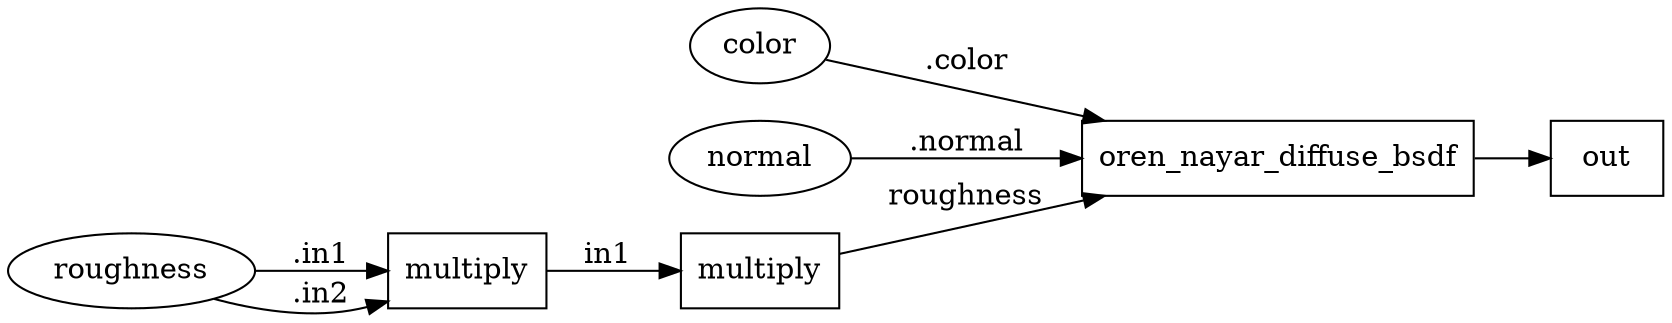 digraph {
  rankdir = LR;
    NG_lama_diffuse_oren_nayar [label= "oren_nayar_diffuse_bsdf"];
    NG_lama_diffuse_oren_nayar[shape = box];
    NG_lama_diffuse_oren_nayar ->     NG_lama_diffuse_out;
    NG_lama_diffuse_out [label= "out"];
    NG_lama_diffuse_out[shape = box]; 
    NG_lama_diffuse_colorINT [label="color"];
    NG_lama_diffuse_colorINT [shape = ellipse];
    NG_lama_diffuse_oren_nayar [label="oren_nayar_diffuse_bsdf"];
    NG_lama_diffuse_colorINT -> NG_lama_diffuse_oren_nayar [label=".color"];
    NG_lama_diffuse_normalINT [label="normal"];
    NG_lama_diffuse_normalINT [shape = ellipse];
    NG_lama_diffuse_oren_nayar [label="oren_nayar_diffuse_bsdf"];
    NG_lama_diffuse_normalINT -> NG_lama_diffuse_oren_nayar [label=".normal"];
    NG_lama_diffuse_half_roughness_squared [label= "multiply"];
    NG_lama_diffuse_half_roughness_squared[shape = box];
    NG_lama_diffuse_half_roughness_squared ->     NG_lama_diffuse_oren_nayar [label= "roughness"];
    NG_lama_diffuse_oren_nayar [label= "oren_nayar_diffuse_bsdf"];
    NG_lama_diffuse_oren_nayar[shape = box]; 
    NG_lama_diffuse_roughness_squared [label= "multiply"];
    NG_lama_diffuse_roughness_squared[shape = box];
    NG_lama_diffuse_roughness_squared ->     NG_lama_diffuse_half_roughness_squared [label= "in1"];
    NG_lama_diffuse_half_roughness_squared [label= "multiply"];
    NG_lama_diffuse_half_roughness_squared[shape = box]; 
    NG_lama_diffuse_roughnessINT [label="roughness"];
    NG_lama_diffuse_roughnessINT [shape = ellipse];
    NG_lama_diffuse_roughness_squared [label="multiply"];
    NG_lama_diffuse_roughnessINT -> NG_lama_diffuse_roughness_squared [label=".in1"];
    NG_lama_diffuse_roughnessINT [label="roughness"];
    NG_lama_diffuse_roughnessINT [shape = ellipse];
    NG_lama_diffuse_roughness_squared [label="multiply"];
    NG_lama_diffuse_roughnessINT -> NG_lama_diffuse_roughness_squared [label=".in2"];
}
